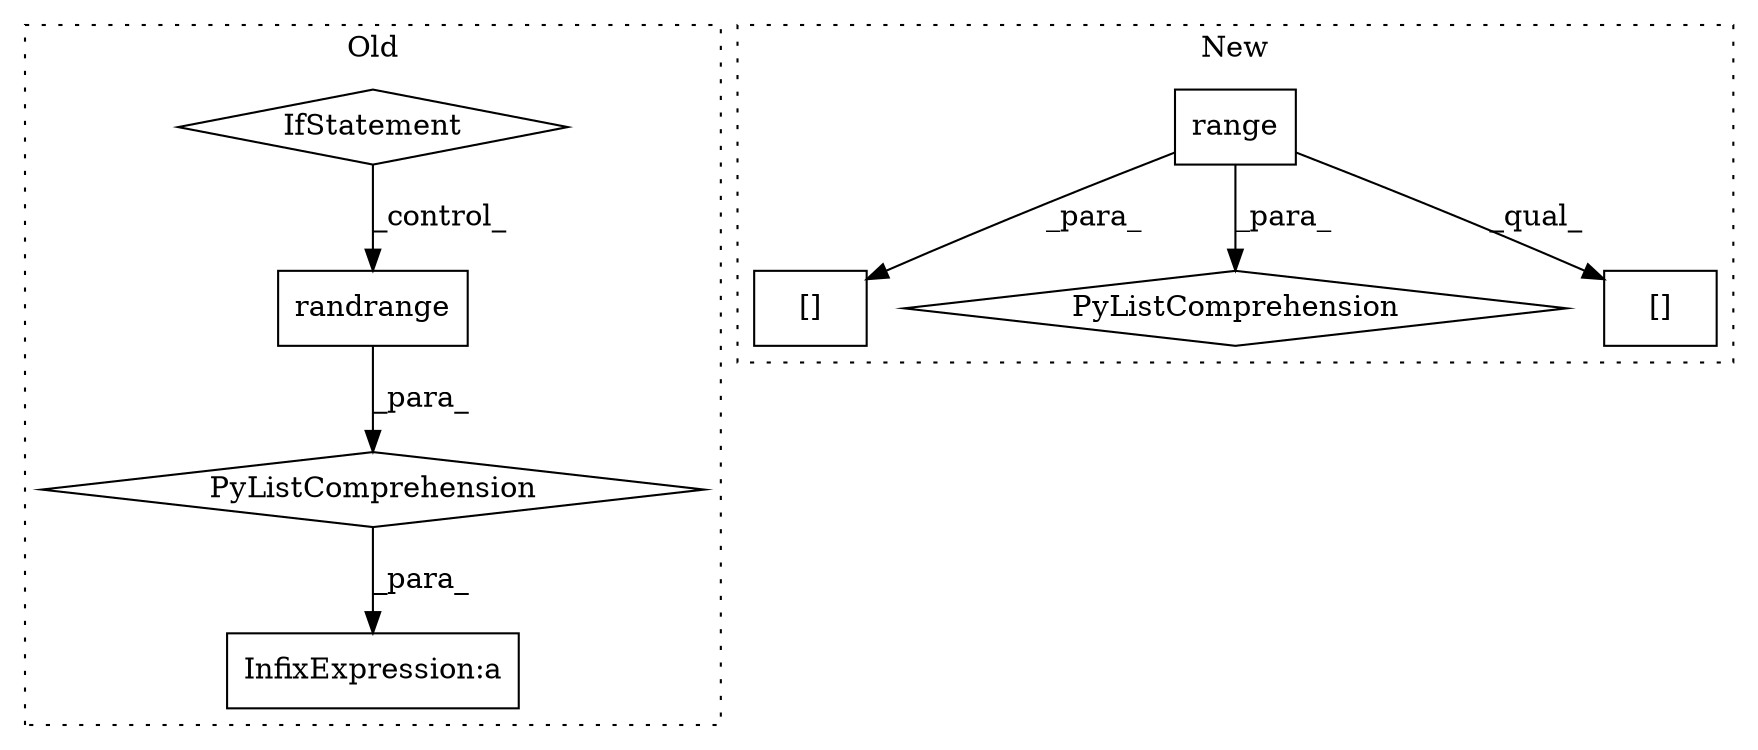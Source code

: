 digraph G {
subgraph cluster0 {
1 [label="randrange" a="32" s="76052,76063" l="10,1" shape="box"];
3 [label="InfixExpression:a" a="27" s="76308" l="14" shape="box"];
5 [label="IfStatement" a="25" s="76122" l="38" shape="diamond"];
8 [label="PyListComprehension" a="109" s="76045" l="123" shape="diamond"];
label = "Old";
style="dotted";
}
subgraph cluster1 {
2 [label="range" a="32" s="76543,76554" l="6,1" shape="box"];
4 [label="[]" a="2" s="76834,76847" l="5,1" shape="box"];
6 [label="PyListComprehension" a="109" s="76834" l="110" shape="diamond"];
7 [label="[]" a="2" s="76721,76728" l="6,1" shape="box"];
label = "New";
style="dotted";
}
1 -> 8 [label="_para_"];
2 -> 4 [label="_para_"];
2 -> 6 [label="_para_"];
2 -> 7 [label="_qual_"];
5 -> 1 [label="_control_"];
8 -> 3 [label="_para_"];
}